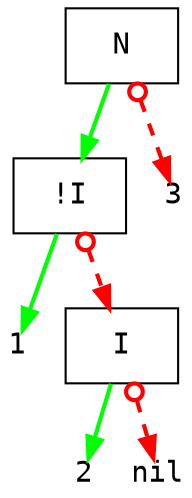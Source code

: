 digraph G {
node [ fontsize=14];
bgcolor="#ffffff00" # RGBA (with alpha)

8 [shape=box,label="N",fontname="Courier"]

8 -> n1p [style=solid,color=green,penwidth=2]
8 -> n6n [style=dashed,color=red,penwidth=2,arrowhead=normal,arrowtail=odot,dir=both]

{rank=same n1p n6n }

n1p [shape=box,label="!I",fontname="Courier"]
n2p [shape=plain,label="1",fontname="Courier"]
n3p [shape=box,label="I",fontname="Courier"]
n4p [shape=plain,label="2",fontname="Courier"]
n7p [shape=plain,label="nil",fontname="Courier"]
{rank=same n2p n3p }
{rank=same n4p n7p }

n1p -> n2p [style=solid,color=green,penwidth=2]
n1p -> n3p [style=dashed,color=red,penwidth=2,arrowhead=normal,arrowtail=odot,dir=both]

n3p -> n4p [style=solid,color=green,penwidth=2]
n3p -> n7p [style=dashed,color=red,penwidth=2,arrowhead=normal,arrowtail=odot,dir=both]


n6n [shape=plain,label="3",fontname="Courier"]


}